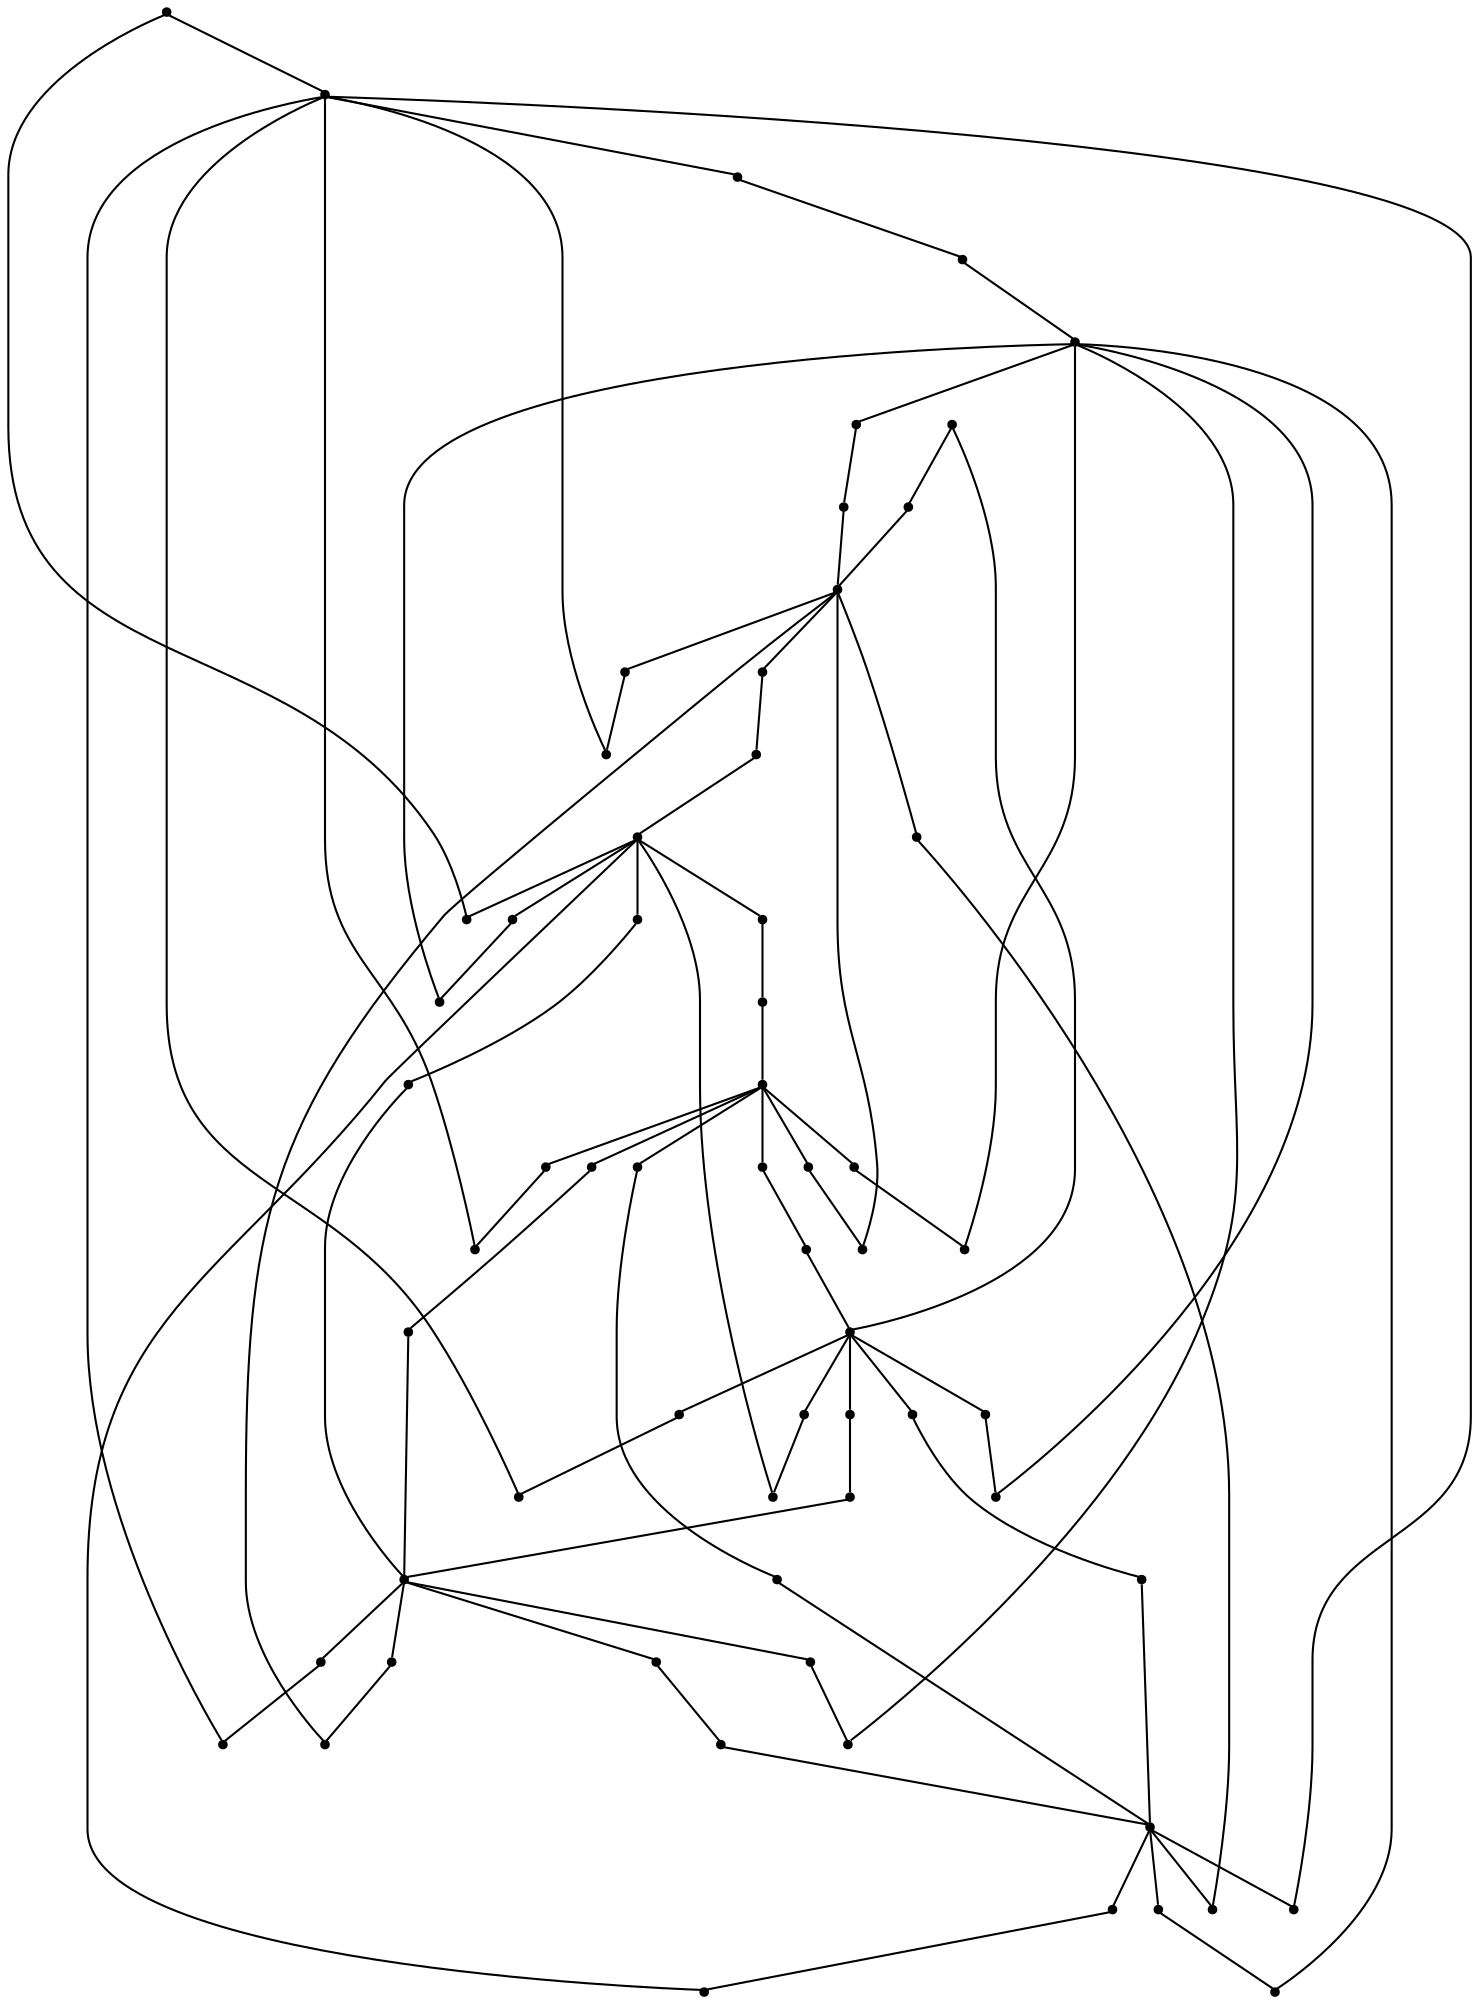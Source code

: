 graph {
  node [shape=point,comment="{\"directed\":false,\"doi\":\"10.1007/978-3-030-68766-3_26\",\"figure\":\"4\"}"]

  v0 [pos="1113.569114133118,1047.274888210315"]
  v1 [pos="632.0006574420744,1047.2748882103153"]
  v2 [pos="1195.9529963341674,1047.2748882103153"]
  v3 [pos="1051.7988005769284,903.1213304773667"]
  v4 [pos="987.9198473985634,839.2442411676125"]
  v5 [pos="1123.459179708717,974.7809108484307"]
  v6 [pos="1195.9529963341674,1170.0053890472625"]
  v7 [pos="1195.9529963341674,1255.3054080777415"]
  v8 [pos="822.4934977543668,881.8526325735322"]
  v9 [pos="779.8867143600637,839.2442411676122"]
  v10 [pos="1147.9871082731206,1207.3401078703303"]
  v11 [pos="1023.0161073959407,909.4378721234673"]
  v12 [pos="1161.3016327012137,1186.0035301625255"]
  v13 [pos="632.1173421885501,1067.3612057722955"]
  v14 [pos="571.853581321564,1047.274888210315"]
  v15 [pos="1129.9487274710855,1233.302193466072"]
  v16 [pos="862.3414976468465,839.2442411676125"]
  v17 [pos="925.5255248024,839.2442411676122"]
  v18 [pos="1135.096368854775,1316.1601769353015"]
  v19 [pos="1053.8564104939016,1397.397200223862"]
  v20 [pos="987.9198473985634,1463.3360551204446"]
  v21 [pos="1156.1383803609795,1126.903271423142"]
  v22 [pos="1023.0608736419999,1393.0549275741787"]
  v23 [pos="798.8064306313918,895.9974801743954"]
  v24 [pos="968.0781308648247,1403.8189158238429"]
  v25 [pos="987.9198473985634,901.0710106654469"]
  v26 [pos="987.9198473985634,1396.9387333511431"]
  v27 [pos="641.2021558366318,977.9260508241557"]
  v28 [pos="728.6910433873046,890.4392847036129"]
  v29 [pos="779.8867143600636,1395.0509435429221"]
  v30 [pos="779.8867143600637,1463.3360551204446"]
  v31 [pos="779.8867143600636,902.3764966752044"]
  v32 [pos="1114.028540450985,1006.3146565973818"]
  v33 [pos="848.3643183179236,873.4847537132976"]
  v34 [pos="910.9805326976436,1463.3360551204444"]
  v35 [pos="853.9359990650315,1463.3360551204444"]
  v36 [pos="970.1482835971888,892.5552269583407"]
  v37 [pos="799.4856821092407,1404.5316060748041"]
  v38 [pos="1146.1804977379054,1097.04467841967"]
  v39 [pos="826.8442172932573,1416.3791276824609"]
  v40 [pos="1127.3545743826817,1289.6021638895736"]
  v41 [pos="847.0807861066912,1429.7393992071743"]
  v42 [pos="605.2963834877514,1114.1680663837026"]
  v43 [pos="743.9018380195671,1391.3671844763007"]
  v44 [pos="1127.2264437210206,1070.182334936656"]
  v45 [pos="623.3909764510314,1238.1279865179954"]
  v46 [pos="571.8535813215639,1189.174900039082"]
  v47 [pos="571.853581321564,1255.3054080777415"]
  v48 [pos="571.853581321564,1125.1238349507205"]
  v49 [pos="927.900933733923,869.2559532043033"]
  v50 [pos="641.1979590010637,1012.6030925073187"]
  v51 [pos="942.9116792041077,1418.329360551571"]
  v52 [pos="616.7190889009142,1092.1397823456018"]
  v53 [pos="1127.2504165544926,1255.3054080777415"]
  v54 [pos="636.1596579016058,1255.3054080777415"]
  v55 [pos="720.0647022308248,1403.5147125618337"]
  v56 [pos="621.4615130928239,1304.9127954586738"]
  v57 [pos="928.3843328852626,1433.5691554915159"]
  v58 [pos="633.7551254747773,1286.2558008321957"]
  v59 [pos="945.2453741336208,881.9182868101595"]
  v60 [pos="608.6511176402397,1218.5083863248135"]
  v61 [pos="747.0273359262543,904.958122999607"]
  v62 [pos="601.5416781879433,1195.930069214727"]

  v0 -- v1 [id="-1",pos="1113.569114133118,1047.274888210315 632.0006574420744,1047.2748882103153 632.0006574420744,1047.2748882103153 632.0006574420744,1047.2748882103153"]
  v47 -- v62 [id="-2",pos="571.853581321564,1255.3054080777415 601.5416781879433,1195.930069214727 601.5416781879433,1195.930069214727 601.5416781879433,1195.930069214727"]
  v62 -- v61 [id="-3",pos="601.5416781879433,1195.930069214727 747.0273359262543,904.958122999607 747.0273359262543,904.958122999607 747.0273359262543,904.958122999607"]
  v61 -- v9 [id="-4",pos="747.0273359262543,904.958122999607 779.8867143600637,839.2442411676122 779.8867143600637,839.2442411676122 779.8867143600637,839.2442411676122"]
  v47 -- v60 [id="-5",pos="571.853581321564,1255.3054080777415 608.6511176402397,1218.5083863248135 608.6511176402397,1218.5083863248135 608.6511176402397,1218.5083863248135"]
  v60 -- v59 [id="-6",pos="608.6511176402397,1218.5083863248135 945.2453741336208,881.9182868101595 945.2453741336208,881.9182868101595 945.2453741336208,881.9182868101595"]
  v59 -- v4 [id="-7",pos="945.2453741336208,881.9182868101595 987.9198473985634,839.2442411676125 987.9198473985634,839.2442411676125 987.9198473985634,839.2442411676125"]
  v47 -- v58 [id="-8",pos="571.853581321564,1255.3054080777415 633.7551254747773,1286.2558008321957 633.7551254747773,1286.2558008321957 633.7551254747773,1286.2558008321957"]
  v58 -- v57 [id="-9",pos="633.7551254747773,1286.2558008321957 928.3843328852626,1433.5691554915159 928.3843328852626,1433.5691554915159 928.3843328852626,1433.5691554915159"]
  v57 -- v20 [id="-10",pos="928.3843328852626,1433.5691554915159 987.9198473985634,1463.3360551204446 987.9198473985634,1463.3360551204446 987.9198473985634,1463.3360551204446"]
  v47 -- v45 [id="-11",pos="571.853581321564,1255.3054080777415 623.3909764510314,1238.1279865179954 623.3909764510314,1238.1279865179954 623.3909764510314,1238.1279865179954"]
  v45 -- v44 [id="-12",pos="623.3909764510314,1238.1279865179954 1127.2264437210206,1070.182334936656 1127.2264437210206,1070.182334936656 1127.2264437210206,1070.182334936656"]
  v44 -- v2 [id="-13",pos="1127.2264437210206,1070.182334936656 1195.9529963341674,1047.2748882103153 1195.9529963341674,1047.2748882103153 1195.9529963341674,1047.2748882103153"]
  v47 -- v56 [id="-14",pos="571.853581321564,1255.3054080777415 621.4615130928239,1304.9127954586738 621.4615130928239,1304.9127954586738 621.4615130928239,1304.9127954586738"]
  v56 -- v55 [id="-15",pos="621.4615130928239,1304.9127954586738 720.0647022308248,1403.5147125618337 720.0647022308248,1403.5147125618337 720.0647022308248,1403.5147125618337"]
  v55 -- v30 [id="-16",pos="720.0647022308248,1403.5147125618337 779.8867143600637,1463.3360551204446 779.8867143600637,1463.3360551204446 779.8867143600637,1463.3360551204446"]
  v47 -- v54 [id="-17",pos="571.853581321564,1255.3054080777415 636.1596579016058,1255.3054080777415 636.1596579016058,1255.3054080777415 636.1596579016058,1255.3054080777415"]
  v54 -- v53 [id="-18",pos="636.1596579016058,1255.3054080777415 1127.2504165544926,1255.3054080777415 1127.2504165544926,1255.3054080777415 1127.2504165544926,1255.3054080777415"]
  v53 -- v7 [id="-19",pos="1127.2504165544926,1255.3054080777415 1195.9529963341674,1255.3054080777415 1195.9529963341674,1255.3054080777415 1195.9529963341674,1255.3054080777415"]
  v14 -- v1 [id="-20",pos="571.853581321564,1047.274888210315 632.0006574420744,1047.2748882103153 632.0006574420744,1047.2748882103153 632.0006574420744,1047.2748882103153"]
  v0 -- v2 [id="-22",pos="1113.569114133118,1047.274888210315 1195.9529963341674,1047.2748882103153 1195.9529963341674,1047.2748882103153 1195.9529963341674,1047.2748882103153"]
  v14 -- v52 [id="-23",pos="571.853581321564,1047.274888210315 616.7190889009142,1092.1397823456018 616.7190889009142,1092.1397823456018 616.7190889009142,1092.1397823456018"]
  v52 -- v51 [id="-24",pos="616.7190889009142,1092.1397823456018 942.9116792041077,1418.329360551571 942.9116792041077,1418.329360551571 942.9116792041077,1418.329360551571"]
  v51 -- v20 [id="-25",pos="942.9116792041077,1418.329360551571 987.9198473985634,1463.3360551204446 987.9198473985634,1463.3360551204446 987.9198473985634,1463.3360551204446"]
  v14 -- v50 [id="-26",pos="571.853581321564,1047.274888210315 641.1979590010637,1012.6030925073187 641.1979590010637,1012.6030925073187 641.1979590010637,1012.6030925073187"]
  v50 -- v49 [id="-27",pos="641.1979590010637,1012.6030925073187 927.900933733923,869.2559532043033 927.900933733923,869.2559532043033 927.900933733923,869.2559532043033"]
  v49 -- v4 [id="-28",pos="927.900933733923,869.2559532043033 987.9198473985634,839.2442411676125 987.9198473985634,839.2442411676125 987.9198473985634,839.2442411676125"]
  v14 -- v48 [id="-29",pos="571.853581321564,1047.274888210315 571.853581321564,1125.1238349507205 571.853581321564,1125.1238349507205 571.853581321564,1125.1238349507205"]
  v48 -- v46 [id="-30",pos="571.853581321564,1125.1238349507205 571.8535813215639,1189.174900039082 571.8535813215639,1189.174900039082 571.8535813215639,1189.174900039082"]
  v46 -- v47 [id="-31",pos="571.8535813215639,1189.174900039082 571.853581321564,1255.3054080777415 571.853581321564,1255.3054080777415 571.853581321564,1255.3054080777415"]
  v30 -- v43 [id="-34",pos="779.8867143600637,1463.3360551204446 743.9018380195671,1391.3671844763007 743.9018380195671,1391.3671844763007 743.9018380195671,1391.3671844763007"]
  v43 -- v42 [id="-35",pos="743.9018380195671,1391.3671844763007 605.2963834877514,1114.1680663837026 605.2963834877514,1114.1680663837026 605.2963834877514,1114.1680663837026"]
  v42 -- v14 [id="-36",pos="605.2963834877514,1114.1680663837026 571.853581321564,1047.274888210315 571.853581321564,1047.274888210315 571.853581321564,1047.274888210315"]
  v30 -- v41 [id="-37",pos="779.8867143600637,1463.3360551204446 847.0807861066912,1429.7393992071743 847.0807861066912,1429.7393992071743 847.0807861066912,1429.7393992071743"]
  v41 -- v40 [id="-38",pos="847.0807861066912,1429.7393992071743 1127.3545743826817,1289.6021638895736 1127.3545743826817,1289.6021638895736 1127.3545743826817,1289.6021638895736"]
  v40 -- v7 [id="-39",pos="1127.3545743826817,1289.6021638895736 1195.9529963341674,1255.3054080777415 1195.9529963341674,1255.3054080777415 1195.9529963341674,1255.3054080777415"]
  v30 -- v39 [id="-40",pos="779.8867143600637,1463.3360551204446 826.8442172932573,1416.3791276824609 826.8442172932573,1416.3791276824609 826.8442172932573,1416.3791276824609"]
  v39 -- v38 [id="-41",pos="826.8442172932573,1416.3791276824609 1146.1804977379054,1097.04467841967 1146.1804977379054,1097.04467841967 1146.1804977379054,1097.04467841967"]
  v38 -- v2 [id="-42",pos="1146.1804977379054,1097.04467841967 1195.9529963341674,1047.2748882103153 1195.9529963341674,1047.2748882103153 1195.9529963341674,1047.2748882103153"]
  v30 -- v37 [id="-43",pos="779.8867143600637,1463.3360551204446 799.4856821092407,1404.5316060748041 799.4856821092407,1404.5316060748041 799.4856821092407,1404.5316060748041"]
  v37 -- v36 [id="-44",pos="799.4856821092407,1404.5316060748041 970.1482835971888,892.5552269583407 970.1482835971888,892.5552269583407 970.1482835971888,892.5552269583407"]
  v36 -- v4 [id="-45",pos="970.1482835971888,892.5552269583407 987.9198473985634,839.2442411676125 987.9198473985634,839.2442411676125 987.9198473985634,839.2442411676125"]
  v30 -- v35 [id="-46",pos="779.8867143600637,1463.3360551204446 853.9359990650315,1463.3360551204444 853.9359990650315,1463.3360551204444 853.9359990650315,1463.3360551204444"]
  v35 -- v34 [id="-47",pos="853.9359990650315,1463.3360551204444 910.9805326976436,1463.3360551204444 910.9805326976436,1463.3360551204444 910.9805326976436,1463.3360551204444"]
  v34 -- v20 [id="-48",pos="910.9805326976436,1463.3360551204444 987.9198473985634,1463.3360551204446 987.9198473985634,1463.3360551204446 987.9198473985634,1463.3360551204446"]
  v29 -- v31 [id="-49",pos="779.8867143600636,1395.0509435429221 779.8867143600636,902.3764966752044 779.8867143600636,902.3764966752044 779.8867143600636,902.3764966752044"]
  v31 -- v9 [id="-50",pos="779.8867143600636,902.3764966752044 779.8867143600637,839.2442411676122 779.8867143600637,839.2442411676122 779.8867143600637,839.2442411676122"]
  v9 -- v33 [id="-51",pos="779.8867143600637,839.2442411676122 848.3643183179236,873.4847537132976 848.3643183179236,873.4847537132976 848.3643183179236,873.4847537132976"]
  v33 -- v32 [id="-52",pos="848.3643183179236,873.4847537132976 1114.028540450985,1006.3146565973818 1114.028540450985,1006.3146565973818 1114.028540450985,1006.3146565973818"]
  v32 -- v2 [id="-53",pos="1114.028540450985,1006.3146565973818 1195.9529963341674,1047.2748882103153 1195.9529963341674,1047.2748882103153 1195.9529963341674,1047.2748882103153"]
  v29 -- v30 [id="-56",pos="779.8867143600636,1395.0509435429221 779.8867143600637,1463.3360551204446 779.8867143600637,1463.3360551204446 779.8867143600637,1463.3360551204446"]
  v9 -- v8 [id="-57",pos="779.8867143600637,839.2442411676122 822.4934977543668,881.8526325735322 822.4934977543668,881.8526325735322 822.4934977543668,881.8526325735322"]
  v8 -- v10 [id="-58",pos="822.4934977543668,881.8526325735322 1147.9871082731206,1207.3401078703303 1147.9871082731206,1207.3401078703303 1147.9871082731206,1207.3401078703303"]
  v9 -- v28 [id="-59",pos="779.8867143600637,839.2442411676122 728.6910433873046,890.4392847036129 728.6910433873046,890.4392847036129 728.6910433873046,890.4392847036129"]
  v28 -- v27 [id="-60",pos="728.6910433873046,890.4392847036129 641.2021558366318,977.9260508241557 641.2021558366318,977.9260508241557 641.2021558366318,977.9260508241557"]
  v27 -- v14 [id="-61",pos="641.2021558366318,977.9260508241557 571.853581321564,1047.274888210315 571.853581321564,1047.274888210315 571.853581321564,1047.274888210315"]
  v20 -- v26 [id="-62",pos="987.9198473985634,1463.3360551204446 987.9198473985634,1396.9387333511431 987.9198473985634,1396.9387333511431 987.9198473985634,1396.9387333511431"]
  v26 -- v25 [id="-63",pos="987.9198473985634,1396.9387333511431 987.9198473985634,901.0710106654469 987.9198473985634,901.0710106654469 987.9198473985634,901.0710106654469"]
  v25 -- v4 [id="-64",pos="987.9198473985634,901.0710106654469 987.9198473985634,839.2442411676125 987.9198473985634,839.2442411676125 987.9198473985634,839.2442411676125"]
  v20 -- v24 [id="-65",pos="987.9198473985634,1463.3360551204446 968.0781308648247,1403.8189158238429 968.0781308648247,1403.8189158238429 968.0781308648247,1403.8189158238429"]
  v24 -- v23 [id="-66",pos="968.0781308648247,1403.8189158238429 798.8064306313918,895.9974801743954 798.8064306313918,895.9974801743954 798.8064306313918,895.9974801743954"]
  v23 -- v9 [id="-67",pos="798.8064306313918,895.9974801743954 779.8867143600637,839.2442411676122 779.8867143600637,839.2442411676122 779.8867143600637,839.2442411676122"]
  v20 -- v22 [id="-68",pos="987.9198473985634,1463.3360551204446 1023.0608736419999,1393.0549275741787 1023.0608736419999,1393.0549275741787 1023.0608736419999,1393.0549275741787"]
  v22 -- v21 [id="-69",pos="1023.0608736419999,1393.0549275741787 1156.1383803609795,1126.903271423142 1156.1383803609795,1126.903271423142 1156.1383803609795,1126.903271423142"]
  v21 -- v2 [id="-70",pos="1156.1383803609795,1126.903271423142 1195.9529963341674,1047.2748882103153 1195.9529963341674,1047.2748882103153 1195.9529963341674,1047.2748882103153"]
  v20 -- v19 [id="-71",pos="987.9198473985634,1463.3360551204446 1053.8564104939016,1397.397200223862 1053.8564104939016,1397.397200223862 1053.8564104939016,1397.397200223862"]
  v19 -- v18 [id="-72",pos="1053.8564104939016,1397.397200223862 1135.096368854775,1316.1601769353015 1135.096368854775,1316.1601769353015 1135.096368854775,1316.1601769353015"]
  v18 -- v7 [id="-73",pos="1135.096368854775,1316.1601769353015 1195.9529963341674,1255.3054080777415 1195.9529963341674,1255.3054080777415 1195.9529963341674,1255.3054080777415"]
  v4 -- v17 [id="-74",pos="987.9198473985634,839.2442411676125 925.5255248024,839.2442411676122 925.5255248024,839.2442411676122 925.5255248024,839.2442411676122"]
  v17 -- v16 [id="-75",pos="925.5255248024,839.2442411676122 862.3414976468465,839.2442411676125 862.3414976468465,839.2442411676125 862.3414976468465,839.2442411676125"]
  v16 -- v9 [id="-76",pos="862.3414976468465,839.2442411676125 779.8867143600637,839.2442411676122 779.8867143600637,839.2442411676122 779.8867143600637,839.2442411676122"]
  v7 -- v15 [id="-77",pos="1195.9529963341674,1255.3054080777415 1129.9487274710855,1233.302193466072 1129.9487274710855,1233.302193466072 1129.9487274710855,1233.302193466072"]
  v15 -- v13 [id="-78",pos="1129.9487274710855,1233.302193466072 632.1173421885501,1067.3612057722955 632.1173421885501,1067.3612057722955 632.1173421885501,1067.3612057722955"]
  v13 -- v14 [id="-79",pos="632.1173421885501,1067.3612057722955 571.853581321564,1047.274888210315 571.853581321564,1047.274888210315 571.853581321564,1047.274888210315"]
  v7 -- v12 [id="-80",pos="1195.9529963341674,1255.3054080777415 1161.3016327012137,1186.0035301625255 1161.3016327012137,1186.0035301625255 1161.3016327012137,1186.0035301625255"]
  v12 -- v11 [id="-81",pos="1161.3016327012137,1186.0035301625255 1023.0161073959407,909.4378721234673 1023.0161073959407,909.4378721234673 1023.0161073959407,909.4378721234673"]
  v11 -- v4 [id="-82",pos="1023.0161073959407,909.4378721234673 987.9198473985634,839.2442411676125 987.9198473985634,839.2442411676125 987.9198473985634,839.2442411676125"]
  v7 -- v10 [id="-83",pos="1195.9529963341674,1255.3054080777415 1147.9871082731206,1207.3401078703303 1147.9871082731206,1207.3401078703303 1147.9871082731206,1207.3401078703303"]
  v7 -- v6 [id="-86",pos="1195.9529963341674,1255.3054080777415 1195.9529963341674,1170.0053890472625 1195.9529963341674,1170.0053890472625 1195.9529963341674,1170.0053890472625"]
  v6 -- v2 [id="-87",pos="1195.9529963341674,1170.0053890472625 1195.9529963341674,1047.2748882103153 1195.9529963341674,1047.2748882103153 1195.9529963341674,1047.2748882103153"]
  v2 -- v5 [id="-88",pos="1195.9529963341674,1047.2748882103153 1123.459179708717,974.7809108484307 1123.459179708717,974.7809108484307 1123.459179708717,974.7809108484307"]
  v5 -- v3 [id="-89",pos="1123.459179708717,974.7809108484307 1051.7988005769284,903.1213304773667 1051.7988005769284,903.1213304773667 1051.7988005769284,903.1213304773667"]
  v3 -- v4 [id="-90",pos="1051.7988005769284,903.1213304773667 987.9198473985634,839.2442411676125 987.9198473985634,839.2442411676125 987.9198473985634,839.2442411676125"]
}